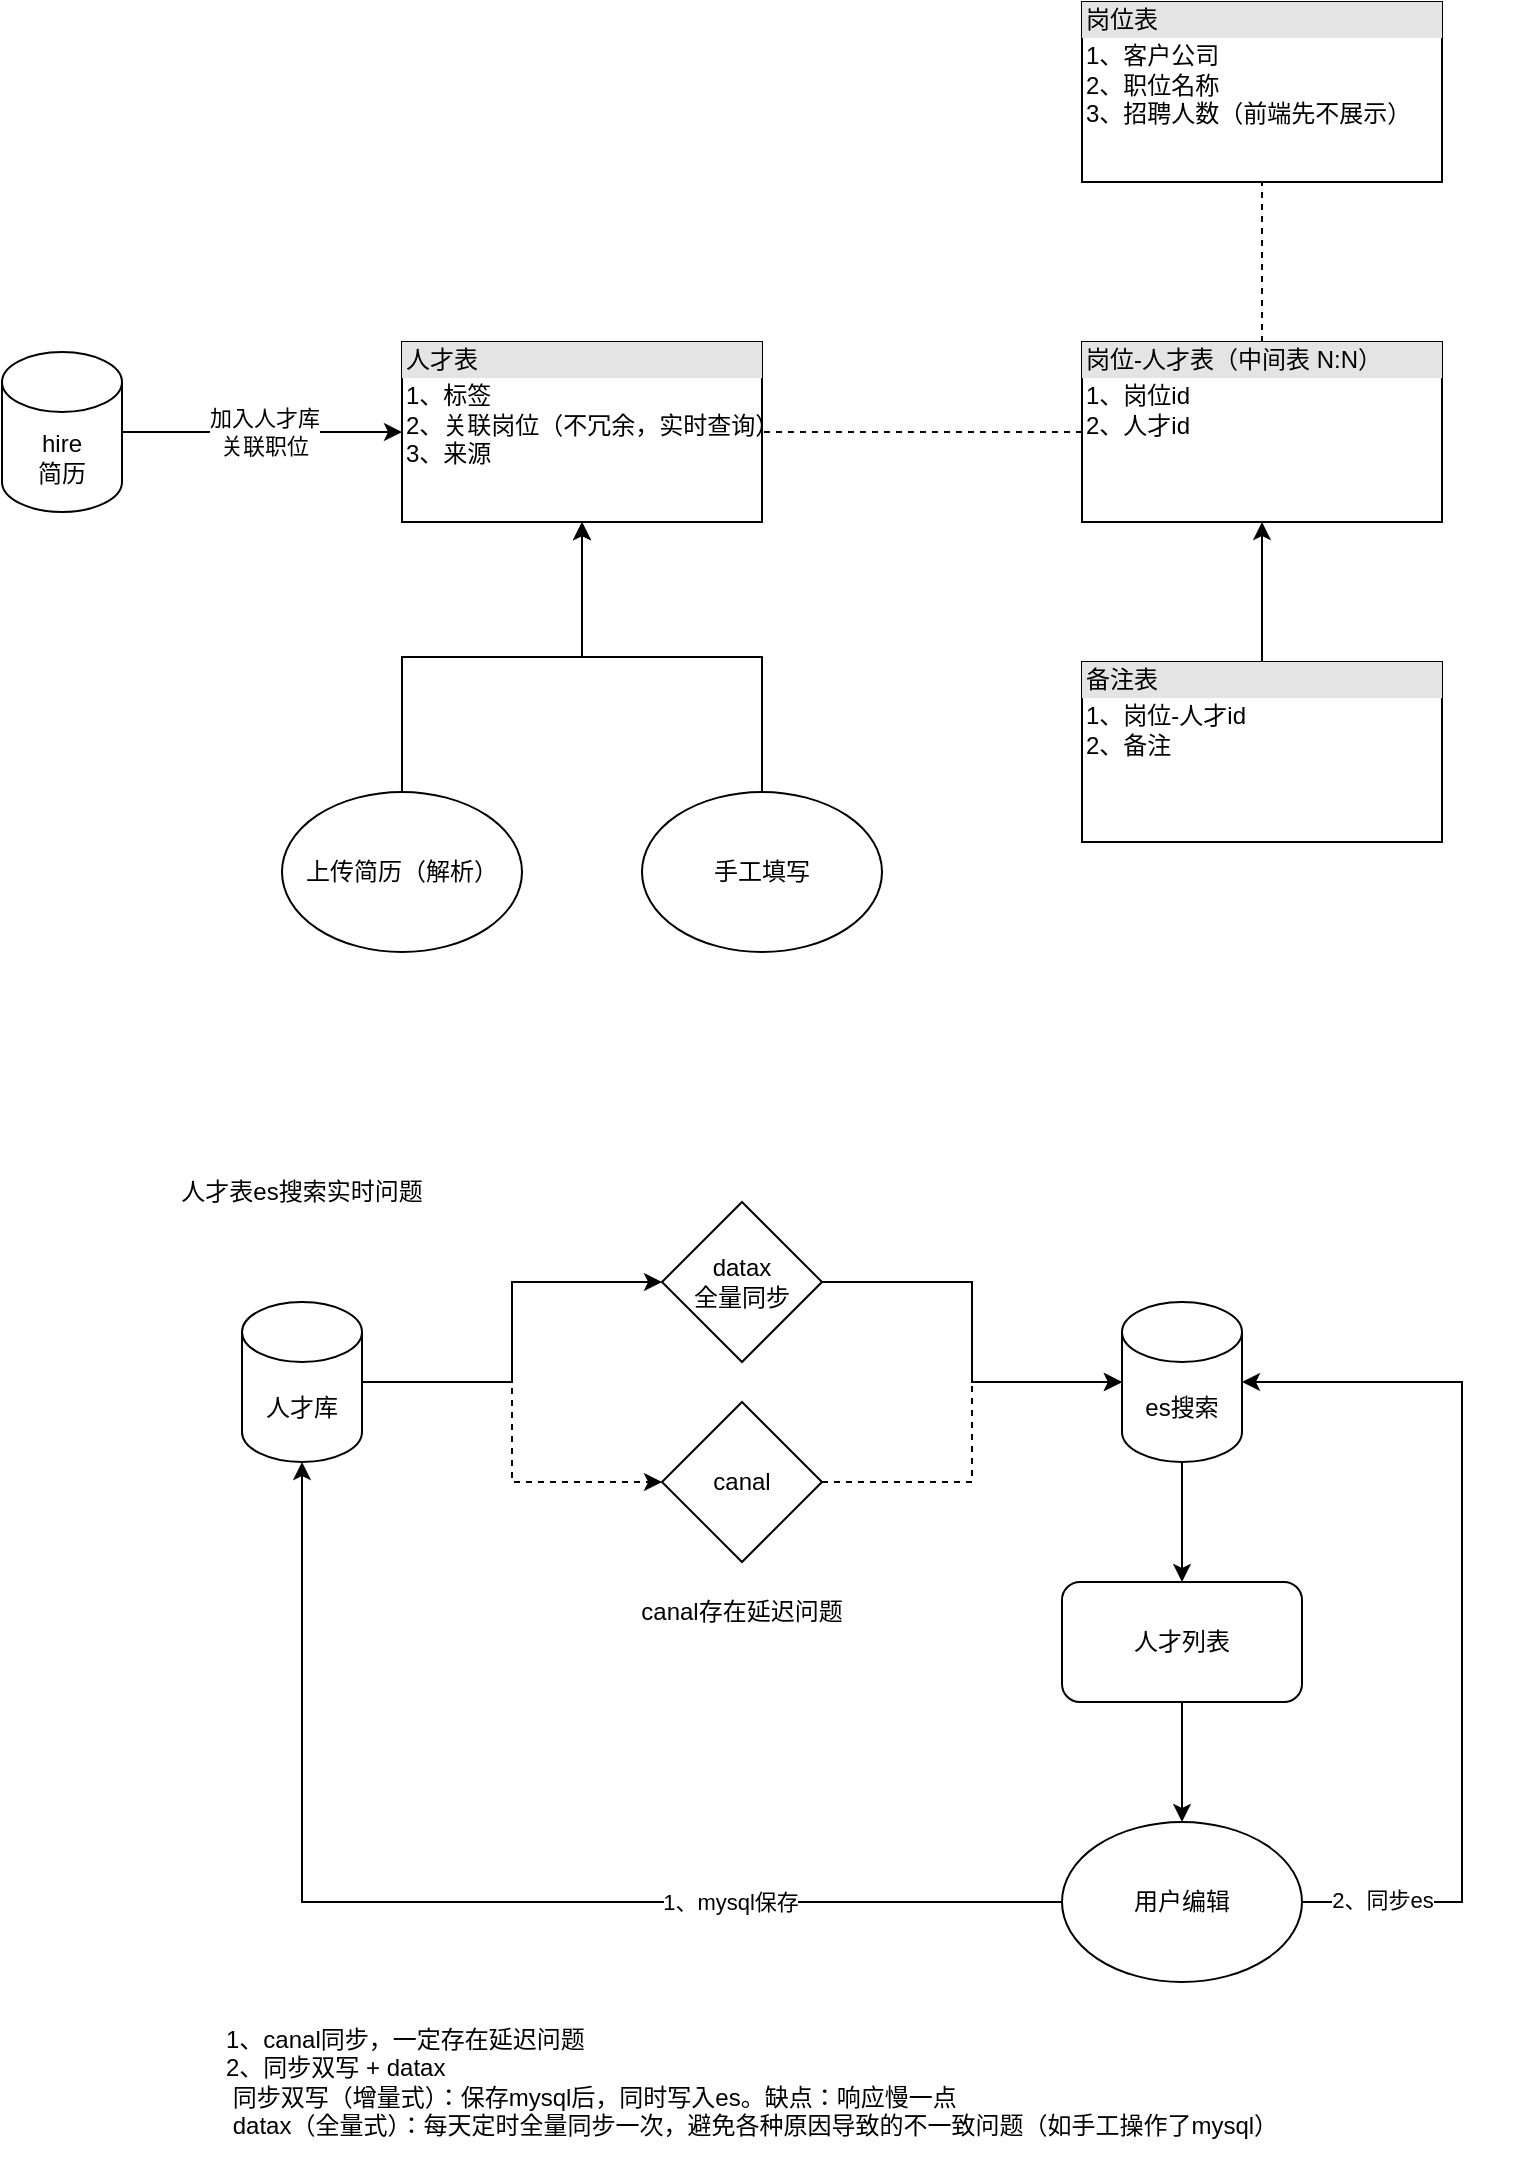 <mxfile version="18.1.3" type="github">
  <diagram id="kRX3TJ4ZSRatoJqh-dYw" name="Page-1">
    <mxGraphModel dx="2032" dy="780" grid="1" gridSize="10" guides="1" tooltips="1" connect="1" arrows="1" fold="1" page="1" pageScale="1" pageWidth="827" pageHeight="1169" math="0" shadow="0">
      <root>
        <mxCell id="0" />
        <mxCell id="1" parent="0" />
        <mxCell id="vtiqP59wO7phixTwong5-3" style="edgeStyle=orthogonalEdgeStyle;rounded=0;orthogonalLoop=1;jettySize=auto;html=1;" parent="1" source="vtiqP59wO7phixTwong5-1" edge="1">
          <mxGeometry relative="1" as="geometry">
            <mxPoint x="220" y="275" as="targetPoint" />
          </mxGeometry>
        </mxCell>
        <mxCell id="vtiqP59wO7phixTwong5-4" value="加入人才库&lt;br&gt;关联职位" style="edgeLabel;html=1;align=center;verticalAlign=middle;resizable=0;points=[];" parent="vtiqP59wO7phixTwong5-3" vertex="1" connectable="0">
          <mxGeometry x="0.013" y="1" relative="1" as="geometry">
            <mxPoint as="offset" />
          </mxGeometry>
        </mxCell>
        <mxCell id="vtiqP59wO7phixTwong5-1" value="hire&lt;br&gt;简历" style="shape=cylinder3;whiteSpace=wrap;html=1;boundedLbl=1;backgroundOutline=1;size=15;" parent="1" vertex="1">
          <mxGeometry x="20" y="235" width="60" height="80" as="geometry" />
        </mxCell>
        <mxCell id="vtiqP59wO7phixTwong5-16" style="edgeStyle=orthogonalEdgeStyle;rounded=0;orthogonalLoop=1;jettySize=auto;html=1;entryX=0.5;entryY=1;entryDx=0;entryDy=0;" parent="1" source="vtiqP59wO7phixTwong5-5" target="vtiqP59wO7phixTwong5-15" edge="1">
          <mxGeometry relative="1" as="geometry" />
        </mxCell>
        <mxCell id="vtiqP59wO7phixTwong5-5" value="上传简历（解析）" style="ellipse;whiteSpace=wrap;html=1;" parent="1" vertex="1">
          <mxGeometry x="160" y="455" width="120" height="80" as="geometry" />
        </mxCell>
        <mxCell id="vtiqP59wO7phixTwong5-18" style="edgeStyle=orthogonalEdgeStyle;rounded=0;orthogonalLoop=1;jettySize=auto;html=1;exitX=0.5;exitY=0;exitDx=0;exitDy=0;entryX=0.5;entryY=1;entryDx=0;entryDy=0;" parent="1" source="vtiqP59wO7phixTwong5-6" target="vtiqP59wO7phixTwong5-15" edge="1">
          <mxGeometry relative="1" as="geometry" />
        </mxCell>
        <mxCell id="vtiqP59wO7phixTwong5-6" value="手工填写" style="ellipse;whiteSpace=wrap;html=1;" parent="1" vertex="1">
          <mxGeometry x="340" y="455" width="120" height="80" as="geometry" />
        </mxCell>
        <mxCell id="vtiqP59wO7phixTwong5-15" value="&lt;div style=&quot;box-sizing:border-box;width:100%;background:#e4e4e4;padding:2px;&quot;&gt;人才表&lt;/div&gt;&lt;table style=&quot;width:100%;font-size:1em;&quot; cellpadding=&quot;2&quot; cellspacing=&quot;0&quot;&gt;&lt;tbody&gt;&lt;tr&gt;&lt;td&gt;1、标签&lt;br&gt;2、关联岗位（不冗余，实时查询）&lt;br&gt;3、来源&lt;/td&gt;&lt;td&gt;&lt;/td&gt;&lt;/tr&gt;&lt;/tbody&gt;&lt;/table&gt;" style="verticalAlign=top;align=left;overflow=fill;html=1;" parent="1" vertex="1">
          <mxGeometry x="220" y="230" width="180" height="90" as="geometry" />
        </mxCell>
        <mxCell id="vtiqP59wO7phixTwong5-19" value="&lt;div style=&quot;box-sizing:border-box;width:100%;background:#e4e4e4;padding:2px;&quot;&gt;岗位表&lt;/div&gt;&lt;table style=&quot;width:100%;font-size:1em;&quot; cellpadding=&quot;2&quot; cellspacing=&quot;0&quot;&gt;&lt;tbody&gt;&lt;tr&gt;&lt;td&gt;1、客户公司&lt;br&gt;2、职位名称&lt;br&gt;3、招聘人数（前端先不展示）&lt;/td&gt;&lt;td&gt;&lt;/td&gt;&lt;/tr&gt;&lt;/tbody&gt;&lt;/table&gt;" style="verticalAlign=top;align=left;overflow=fill;html=1;" parent="1" vertex="1">
          <mxGeometry x="560" y="60" width="180" height="90" as="geometry" />
        </mxCell>
        <mxCell id="xcjFeVzdtD4dp9D_b4f6-2" style="edgeStyle=orthogonalEdgeStyle;rounded=0;orthogonalLoop=1;jettySize=auto;html=1;exitX=0.5;exitY=0;exitDx=0;exitDy=0;entryX=0.5;entryY=1;entryDx=0;entryDy=0;dashed=1;endArrow=none;endFill=0;" edge="1" parent="1" source="vtiqP59wO7phixTwong5-20" target="vtiqP59wO7phixTwong5-19">
          <mxGeometry relative="1" as="geometry" />
        </mxCell>
        <mxCell id="xcjFeVzdtD4dp9D_b4f6-3" style="edgeStyle=orthogonalEdgeStyle;rounded=0;orthogonalLoop=1;jettySize=auto;html=1;exitX=0;exitY=0.5;exitDx=0;exitDy=0;dashed=1;endArrow=none;endFill=0;" edge="1" parent="1" source="vtiqP59wO7phixTwong5-20" target="vtiqP59wO7phixTwong5-15">
          <mxGeometry relative="1" as="geometry" />
        </mxCell>
        <mxCell id="vtiqP59wO7phixTwong5-20" value="&lt;div style=&quot;box-sizing:border-box;width:100%;background:#e4e4e4;padding:2px;&quot;&gt;岗位-人才表（中间表 N:N）&lt;/div&gt;&lt;table style=&quot;width:100%;font-size:1em;&quot; cellpadding=&quot;2&quot; cellspacing=&quot;0&quot;&gt;&lt;tbody&gt;&lt;tr&gt;&lt;td&gt;1、岗位id&lt;br&gt;2、人才id&lt;/td&gt;&lt;td&gt;&lt;/td&gt;&lt;/tr&gt;&lt;/tbody&gt;&lt;/table&gt;" style="verticalAlign=top;align=left;overflow=fill;html=1;" parent="1" vertex="1">
          <mxGeometry x="560" y="230" width="180" height="90" as="geometry" />
        </mxCell>
        <mxCell id="xcjFeVzdtD4dp9D_b4f6-5" style="edgeStyle=orthogonalEdgeStyle;rounded=0;orthogonalLoop=1;jettySize=auto;html=1;exitX=0.5;exitY=0;exitDx=0;exitDy=0;entryX=0.5;entryY=1;entryDx=0;entryDy=0;endArrow=classic;endFill=1;" edge="1" parent="1" source="xcjFeVzdtD4dp9D_b4f6-4" target="vtiqP59wO7phixTwong5-20">
          <mxGeometry relative="1" as="geometry" />
        </mxCell>
        <mxCell id="xcjFeVzdtD4dp9D_b4f6-4" value="&lt;div style=&quot;box-sizing:border-box;width:100%;background:#e4e4e4;padding:2px;&quot;&gt;备注表&lt;/div&gt;&lt;table style=&quot;width:100%;font-size:1em;&quot; cellpadding=&quot;2&quot; cellspacing=&quot;0&quot;&gt;&lt;tbody&gt;&lt;tr&gt;&lt;td&gt;1、岗位-人才id&lt;br&gt;2、备注&lt;/td&gt;&lt;td&gt;&lt;/td&gt;&lt;/tr&gt;&lt;/tbody&gt;&lt;/table&gt;" style="verticalAlign=top;align=left;overflow=fill;html=1;" vertex="1" parent="1">
          <mxGeometry x="560" y="390" width="180" height="90" as="geometry" />
        </mxCell>
        <mxCell id="xcjFeVzdtD4dp9D_b4f6-6" value="人才表es搜索实时问题" style="text;html=1;strokeColor=none;fillColor=none;align=center;verticalAlign=middle;whiteSpace=wrap;rounded=0;" vertex="1" parent="1">
          <mxGeometry x="70" y="640" width="200" height="30" as="geometry" />
        </mxCell>
        <mxCell id="xcjFeVzdtD4dp9D_b4f6-16" style="edgeStyle=orthogonalEdgeStyle;rounded=0;orthogonalLoop=1;jettySize=auto;html=1;exitX=1;exitY=0.5;exitDx=0;exitDy=0;exitPerimeter=0;endArrow=classic;endFill=1;dashed=1;" edge="1" parent="1" source="xcjFeVzdtD4dp9D_b4f6-7" target="xcjFeVzdtD4dp9D_b4f6-15">
          <mxGeometry relative="1" as="geometry" />
        </mxCell>
        <mxCell id="xcjFeVzdtD4dp9D_b4f6-24" style="edgeStyle=orthogonalEdgeStyle;rounded=0;orthogonalLoop=1;jettySize=auto;html=1;exitX=1;exitY=0.5;exitDx=0;exitDy=0;exitPerimeter=0;entryX=0;entryY=0.5;entryDx=0;entryDy=0;endArrow=classic;endFill=1;" edge="1" parent="1" source="xcjFeVzdtD4dp9D_b4f6-7" target="xcjFeVzdtD4dp9D_b4f6-23">
          <mxGeometry relative="1" as="geometry" />
        </mxCell>
        <mxCell id="xcjFeVzdtD4dp9D_b4f6-7" value="人才库" style="shape=cylinder3;whiteSpace=wrap;html=1;boundedLbl=1;backgroundOutline=1;size=15;" vertex="1" parent="1">
          <mxGeometry x="140" y="710" width="60" height="80" as="geometry" />
        </mxCell>
        <mxCell id="xcjFeVzdtD4dp9D_b4f6-12" style="edgeStyle=orthogonalEdgeStyle;rounded=0;orthogonalLoop=1;jettySize=auto;html=1;exitX=0.5;exitY=1;exitDx=0;exitDy=0;exitPerimeter=0;entryX=0.5;entryY=0;entryDx=0;entryDy=0;endArrow=classic;endFill=1;" edge="1" parent="1" source="xcjFeVzdtD4dp9D_b4f6-8" target="xcjFeVzdtD4dp9D_b4f6-9">
          <mxGeometry relative="1" as="geometry" />
        </mxCell>
        <mxCell id="xcjFeVzdtD4dp9D_b4f6-8" value="es搜索" style="shape=cylinder3;whiteSpace=wrap;html=1;boundedLbl=1;backgroundOutline=1;size=15;" vertex="1" parent="1">
          <mxGeometry x="580" y="710" width="60" height="80" as="geometry" />
        </mxCell>
        <mxCell id="xcjFeVzdtD4dp9D_b4f6-11" style="edgeStyle=orthogonalEdgeStyle;rounded=0;orthogonalLoop=1;jettySize=auto;html=1;exitX=0.5;exitY=1;exitDx=0;exitDy=0;endArrow=classic;endFill=1;" edge="1" parent="1" source="xcjFeVzdtD4dp9D_b4f6-9" target="xcjFeVzdtD4dp9D_b4f6-10">
          <mxGeometry relative="1" as="geometry" />
        </mxCell>
        <mxCell id="xcjFeVzdtD4dp9D_b4f6-9" value="人才列表" style="rounded=1;whiteSpace=wrap;html=1;" vertex="1" parent="1">
          <mxGeometry x="550" y="850" width="120" height="60" as="geometry" />
        </mxCell>
        <mxCell id="xcjFeVzdtD4dp9D_b4f6-13" style="edgeStyle=orthogonalEdgeStyle;rounded=0;orthogonalLoop=1;jettySize=auto;html=1;exitX=0;exitY=0.5;exitDx=0;exitDy=0;entryX=0.5;entryY=1;entryDx=0;entryDy=0;entryPerimeter=0;endArrow=classic;endFill=1;" edge="1" parent="1" source="xcjFeVzdtD4dp9D_b4f6-10" target="xcjFeVzdtD4dp9D_b4f6-7">
          <mxGeometry relative="1" as="geometry" />
        </mxCell>
        <mxCell id="xcjFeVzdtD4dp9D_b4f6-14" value="1、mysql保存" style="edgeLabel;html=1;align=center;verticalAlign=middle;resizable=0;points=[];" vertex="1" connectable="0" parent="xcjFeVzdtD4dp9D_b4f6-13">
          <mxGeometry x="-0.447" relative="1" as="geometry">
            <mxPoint as="offset" />
          </mxGeometry>
        </mxCell>
        <mxCell id="xcjFeVzdtD4dp9D_b4f6-21" style="edgeStyle=orthogonalEdgeStyle;rounded=0;orthogonalLoop=1;jettySize=auto;html=1;exitX=1;exitY=0.5;exitDx=0;exitDy=0;entryX=1;entryY=0.5;entryDx=0;entryDy=0;entryPerimeter=0;endArrow=classic;endFill=1;" edge="1" parent="1" source="xcjFeVzdtD4dp9D_b4f6-10" target="xcjFeVzdtD4dp9D_b4f6-8">
          <mxGeometry relative="1" as="geometry">
            <Array as="points">
              <mxPoint x="750" y="1010" />
              <mxPoint x="750" y="750" />
            </Array>
          </mxGeometry>
        </mxCell>
        <mxCell id="xcjFeVzdtD4dp9D_b4f6-22" value="2、同步es" style="edgeLabel;html=1;align=center;verticalAlign=middle;resizable=0;points=[];" vertex="1" connectable="0" parent="xcjFeVzdtD4dp9D_b4f6-21">
          <mxGeometry x="-0.822" y="1" relative="1" as="geometry">
            <mxPoint as="offset" />
          </mxGeometry>
        </mxCell>
        <mxCell id="xcjFeVzdtD4dp9D_b4f6-10" value="用户编辑" style="ellipse;whiteSpace=wrap;html=1;" vertex="1" parent="1">
          <mxGeometry x="550" y="970" width="120" height="80" as="geometry" />
        </mxCell>
        <mxCell id="xcjFeVzdtD4dp9D_b4f6-18" style="edgeStyle=orthogonalEdgeStyle;rounded=0;orthogonalLoop=1;jettySize=auto;html=1;exitX=1;exitY=0.5;exitDx=0;exitDy=0;entryX=0;entryY=0.5;entryDx=0;entryDy=0;entryPerimeter=0;endArrow=classic;endFill=1;dashed=1;" edge="1" parent="1" source="xcjFeVzdtD4dp9D_b4f6-15" target="xcjFeVzdtD4dp9D_b4f6-8">
          <mxGeometry relative="1" as="geometry" />
        </mxCell>
        <mxCell id="xcjFeVzdtD4dp9D_b4f6-15" value="canal" style="rhombus;whiteSpace=wrap;html=1;" vertex="1" parent="1">
          <mxGeometry x="350" y="760" width="80" height="80" as="geometry" />
        </mxCell>
        <mxCell id="xcjFeVzdtD4dp9D_b4f6-19" value="canal存在延迟问题" style="text;html=1;strokeColor=none;fillColor=none;align=center;verticalAlign=middle;whiteSpace=wrap;rounded=0;" vertex="1" parent="1">
          <mxGeometry x="335" y="850" width="110" height="30" as="geometry" />
        </mxCell>
        <mxCell id="xcjFeVzdtD4dp9D_b4f6-25" style="edgeStyle=orthogonalEdgeStyle;rounded=0;orthogonalLoop=1;jettySize=auto;html=1;exitX=1;exitY=0.5;exitDx=0;exitDy=0;entryX=0;entryY=0.5;entryDx=0;entryDy=0;entryPerimeter=0;endArrow=classic;endFill=1;" edge="1" parent="1" source="xcjFeVzdtD4dp9D_b4f6-23" target="xcjFeVzdtD4dp9D_b4f6-8">
          <mxGeometry relative="1" as="geometry" />
        </mxCell>
        <mxCell id="xcjFeVzdtD4dp9D_b4f6-23" value="datax&lt;br&gt;全量同步" style="rhombus;whiteSpace=wrap;html=1;" vertex="1" parent="1">
          <mxGeometry x="350" y="660" width="80" height="80" as="geometry" />
        </mxCell>
        <mxCell id="xcjFeVzdtD4dp9D_b4f6-26" value="1、canal同步，一定存在延迟问题&lt;br&gt;2、同步双写 + datax&lt;br&gt;&lt;span style=&quot;white-space: pre;&quot;&gt;	&lt;/span&gt;同步双写（增量式）：保存mysql后，同时写入es。缺点：响应慢一点&lt;br&gt;&lt;span style=&quot;white-space: pre;&quot;&gt;	&lt;/span&gt;datax（全量式）：每天定时全量同步一次，避免各种原因导致的不一致问题（如手工操作了mysql）" style="text;html=1;strokeColor=none;fillColor=none;align=left;verticalAlign=middle;whiteSpace=wrap;rounded=0;" vertex="1" parent="1">
          <mxGeometry x="130" y="1050" width="650" height="100" as="geometry" />
        </mxCell>
      </root>
    </mxGraphModel>
  </diagram>
</mxfile>
